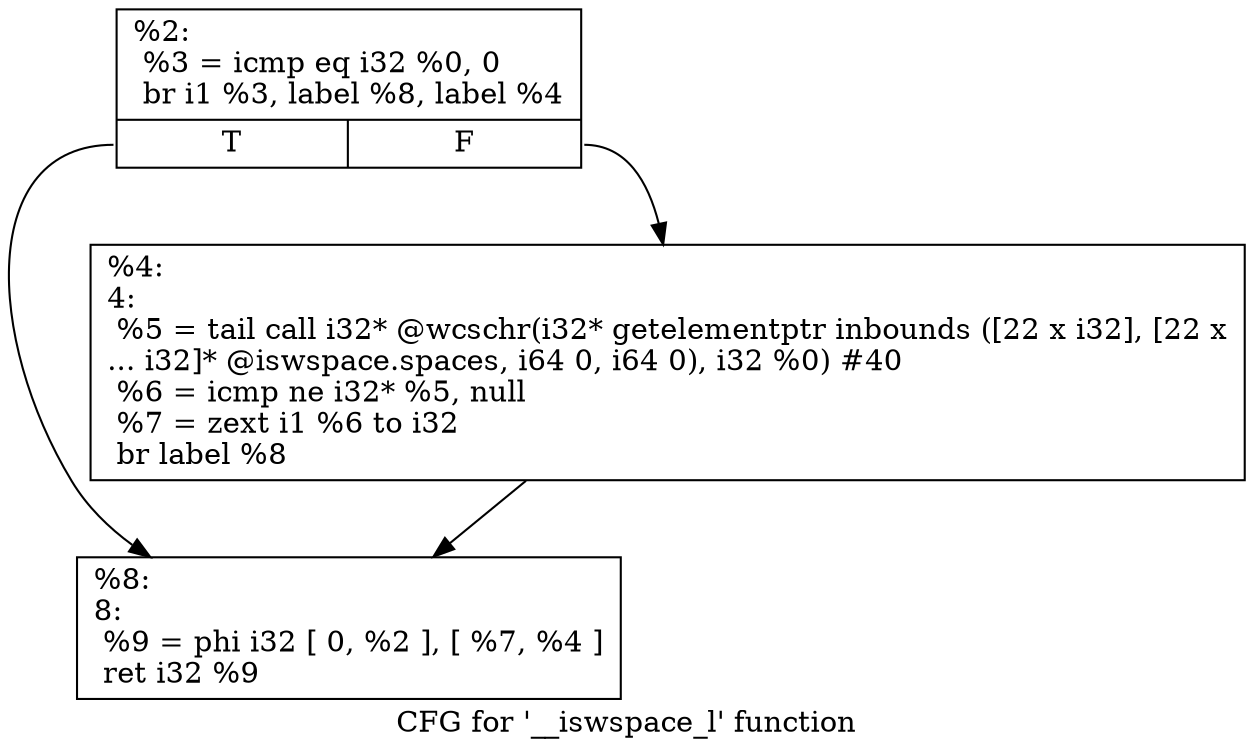 digraph "CFG for '__iswspace_l' function" {
	label="CFG for '__iswspace_l' function";

	Node0x1ff64d0 [shape=record,label="{%2:\l  %3 = icmp eq i32 %0, 0\l  br i1 %3, label %8, label %4\l|{<s0>T|<s1>F}}"];
	Node0x1ff64d0:s0 -> Node0x1ff6570;
	Node0x1ff64d0:s1 -> Node0x1ff6520;
	Node0x1ff6520 [shape=record,label="{%4:\l4:                                                \l  %5 = tail call i32* @wcschr(i32* getelementptr inbounds ([22 x i32], [22 x\l... i32]* @iswspace.spaces, i64 0, i64 0), i32 %0) #40\l  %6 = icmp ne i32* %5, null\l  %7 = zext i1 %6 to i32\l  br label %8\l}"];
	Node0x1ff6520 -> Node0x1ff6570;
	Node0x1ff6570 [shape=record,label="{%8:\l8:                                                \l  %9 = phi i32 [ 0, %2 ], [ %7, %4 ]\l  ret i32 %9\l}"];
}
